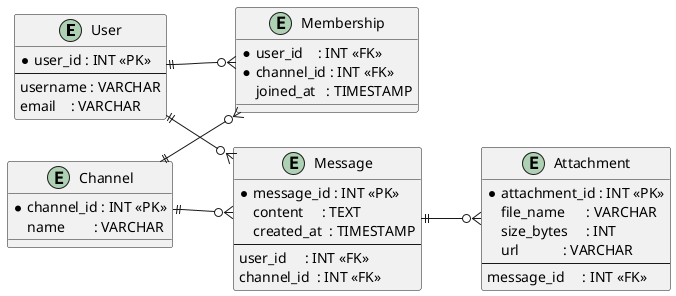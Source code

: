 @startuml
'— optional: crisp lines for Medium —
skinparam dpi 300        'higher-res PNG export
left to right direction

'— Entities —
entity User {
  *user_id : INT <<PK>>
  --
  username : VARCHAR
  email    : VARCHAR
}

entity Channel {
  *channel_id : INT <<PK>>
  name        : VARCHAR
}

entity Membership {
  *user_id    : INT <<FK>>
  *channel_id : INT <<FK>>
  joined_at   : TIMESTAMP
}

entity Message {
  *message_id : INT <<PK>>
  content     : TEXT
  created_at  : TIMESTAMP
  --
  user_id     : INT <<FK>>
  channel_id  : INT <<FK>>
}

entity Attachment {
  *attachment_id : INT <<PK>>
  file_name      : VARCHAR
  size_bytes     : INT
  url            : VARCHAR
  --
  message_id     : INT <<FK>>
}

'— Relationships —
User     ||--o{ Membership
Channel  ||--o{ Membership
User     ||--o{ Message
Channel  ||--o{ Message
Message  ||--o{ Attachment
@enduml

